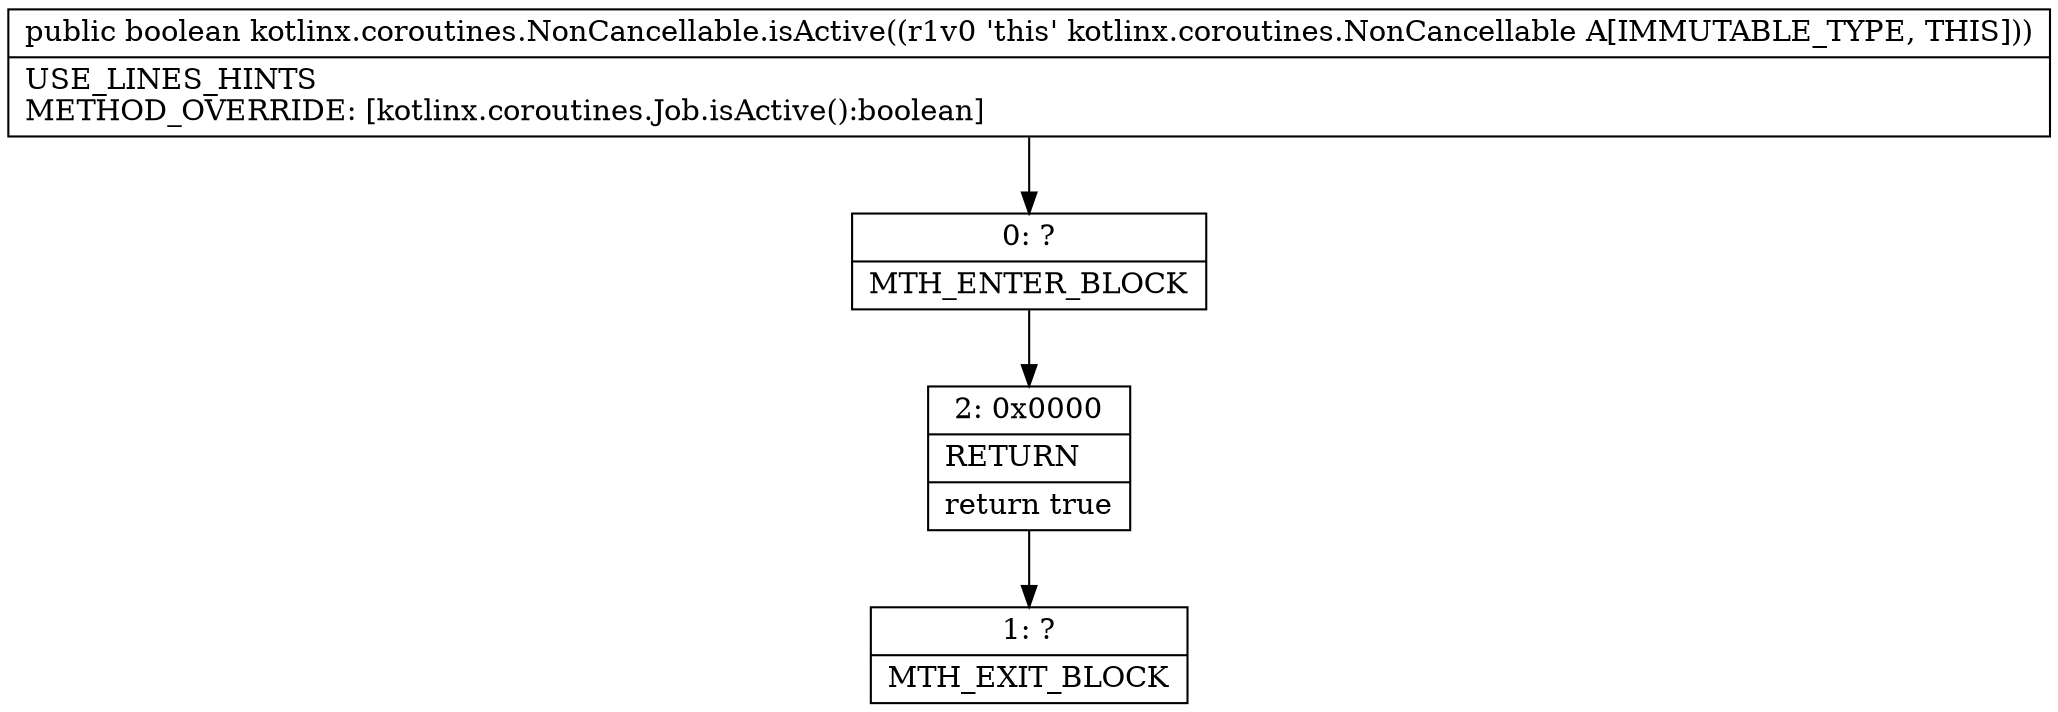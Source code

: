 digraph "CFG forkotlinx.coroutines.NonCancellable.isActive()Z" {
Node_0 [shape=record,label="{0\:\ ?|MTH_ENTER_BLOCK\l}"];
Node_2 [shape=record,label="{2\:\ 0x0000|RETURN\l|return true\l}"];
Node_1 [shape=record,label="{1\:\ ?|MTH_EXIT_BLOCK\l}"];
MethodNode[shape=record,label="{public boolean kotlinx.coroutines.NonCancellable.isActive((r1v0 'this' kotlinx.coroutines.NonCancellable A[IMMUTABLE_TYPE, THIS]))  | USE_LINES_HINTS\lMETHOD_OVERRIDE: [kotlinx.coroutines.Job.isActive():boolean]\l}"];
MethodNode -> Node_0;Node_0 -> Node_2;
Node_2 -> Node_1;
}

